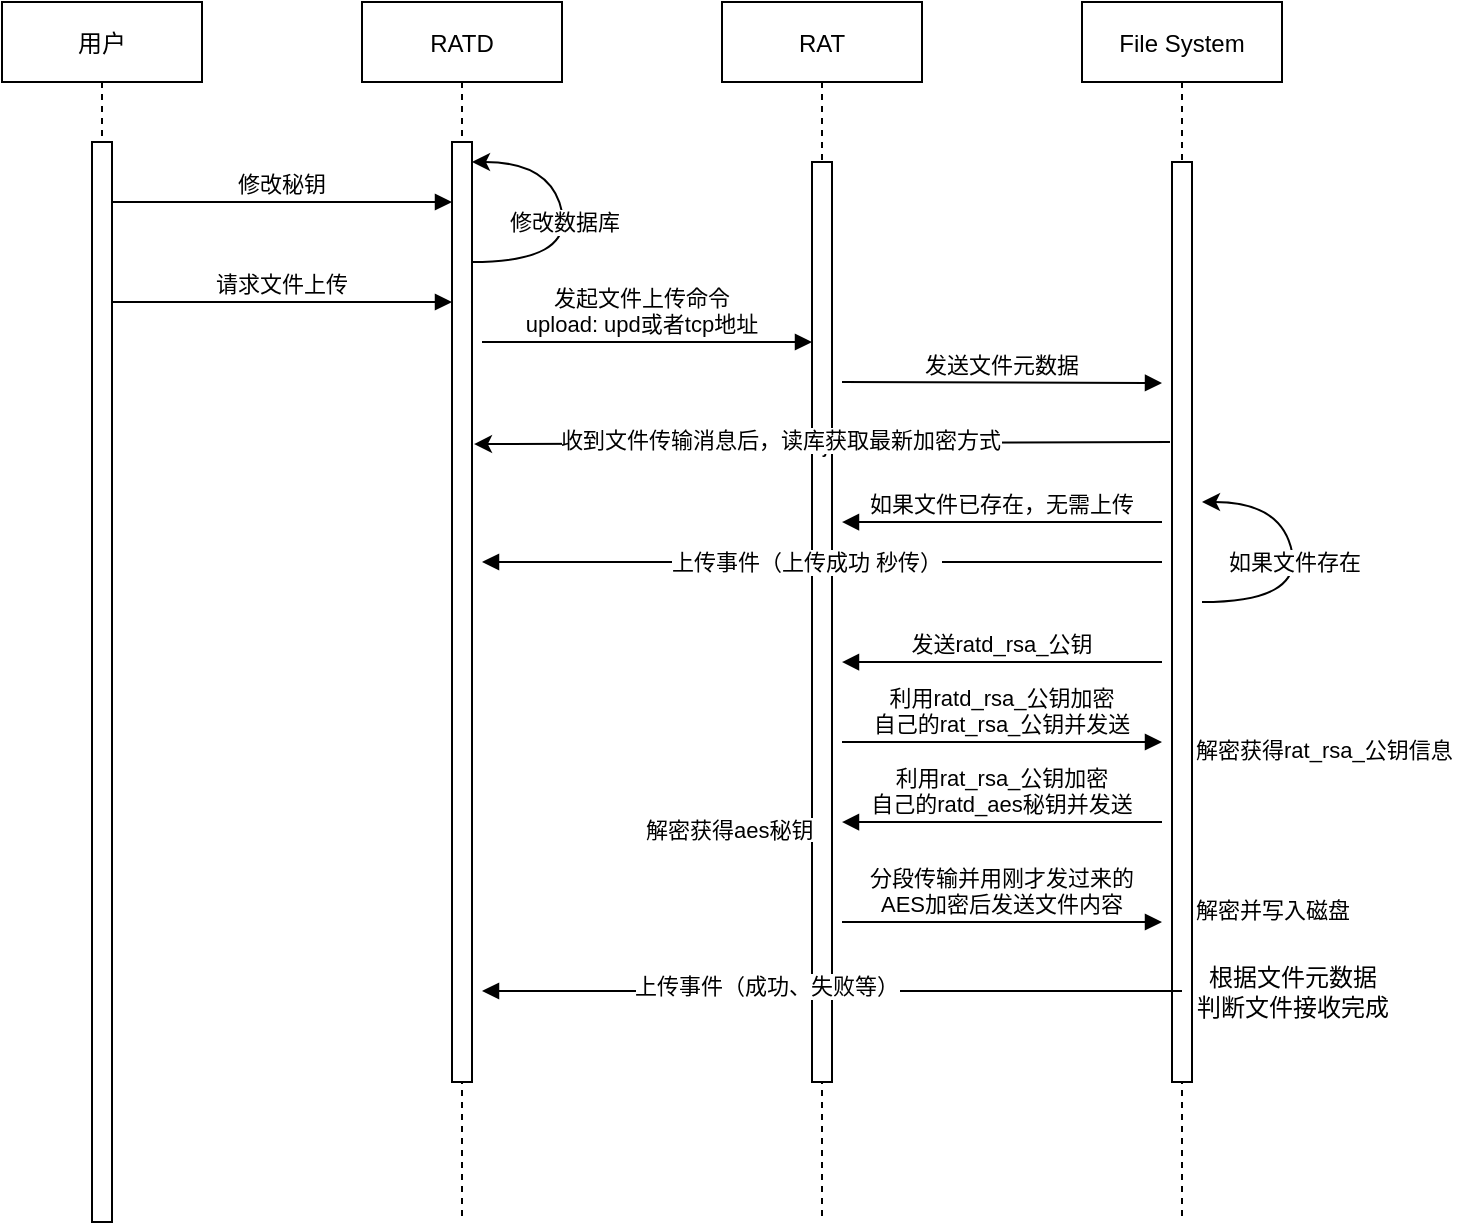<mxfile pages="1">
    <diagram id="kgpKYQtTHZ0yAKxKKP6v" name="Page-1">
        <mxGraphModel dx="898" dy="529" grid="1" gridSize="10" guides="1" tooltips="1" connect="1" arrows="1" fold="1" page="1" pageScale="1" pageWidth="850" pageHeight="1100" background="#ffffff" math="0" shadow="0">
            <root>
                <mxCell id="0"/>
                <mxCell id="1" parent="0"/>
                <mxCell id="ZtbHd8O48yMQmEpK10x9-35" value="RATD" style="shape=umlLifeline;perimeter=lifelinePerimeter;container=1;collapsible=0;recursiveResize=0;rounded=0;shadow=0;strokeWidth=1;" parent="1" vertex="1">
                    <mxGeometry x="280" y="20" width="100" height="610" as="geometry"/>
                </mxCell>
                <mxCell id="ZtbHd8O48yMQmEpK10x9-36" value="" style="points=[];perimeter=orthogonalPerimeter;rounded=0;shadow=0;strokeWidth=1;" parent="ZtbHd8O48yMQmEpK10x9-35" vertex="1">
                    <mxGeometry x="45" y="70" width="10" height="470" as="geometry"/>
                </mxCell>
                <mxCell id="ZtbHd8O48yMQmEpK10x9-40" value="File System" style="shape=umlLifeline;perimeter=lifelinePerimeter;container=1;collapsible=0;recursiveResize=0;rounded=0;shadow=0;strokeWidth=1;" parent="1" vertex="1">
                    <mxGeometry x="640" y="20" width="100" height="610" as="geometry"/>
                </mxCell>
                <mxCell id="ZtbHd8O48yMQmEpK10x9-41" value="" style="points=[];perimeter=orthogonalPerimeter;rounded=0;shadow=0;strokeWidth=1;" parent="ZtbHd8O48yMQmEpK10x9-40" vertex="1">
                    <mxGeometry x="45" y="80" width="10" height="460" as="geometry"/>
                </mxCell>
                <mxCell id="ZtbHd8O48yMQmEpK10x9-43" value="用户" style="shape=umlLifeline;perimeter=lifelinePerimeter;container=1;collapsible=0;recursiveResize=0;rounded=0;shadow=0;strokeWidth=1;" parent="1" vertex="1">
                    <mxGeometry x="100" y="20" width="100" height="610" as="geometry"/>
                </mxCell>
                <mxCell id="ZtbHd8O48yMQmEpK10x9-44" value="" style="points=[];perimeter=orthogonalPerimeter;rounded=0;shadow=0;strokeWidth=1;" parent="ZtbHd8O48yMQmEpK10x9-43" vertex="1">
                    <mxGeometry x="45" y="70" width="10" height="540" as="geometry"/>
                </mxCell>
                <mxCell id="ZtbHd8O48yMQmEpK10x9-45" value="修改秘钥" style="verticalAlign=bottom;endArrow=block;entryX=0;entryY=0;shadow=0;strokeWidth=1;" parent="1" edge="1">
                    <mxGeometry relative="1" as="geometry">
                        <mxPoint x="155" y="120.0" as="sourcePoint"/>
                        <mxPoint x="325" y="120.0" as="targetPoint"/>
                    </mxGeometry>
                </mxCell>
                <mxCell id="ZtbHd8O48yMQmEpK10x9-49" value="修改数据库" style="curved=1;endArrow=classic;html=1;" parent="1" edge="1">
                    <mxGeometry width="50" height="50" relative="1" as="geometry">
                        <mxPoint x="335" y="150" as="sourcePoint"/>
                        <mxPoint x="335" y="100" as="targetPoint"/>
                        <Array as="points">
                            <mxPoint x="385" y="150"/>
                            <mxPoint x="375" y="100"/>
                            <mxPoint x="335" y="100"/>
                        </Array>
                    </mxGeometry>
                </mxCell>
                <mxCell id="-QkcBiI8JvV_LFgTfrD9-2" value="RAT" style="shape=umlLifeline;perimeter=lifelinePerimeter;container=1;collapsible=0;recursiveResize=0;rounded=0;shadow=0;strokeWidth=1;" parent="1" vertex="1">
                    <mxGeometry x="460" y="20" width="100" height="610" as="geometry"/>
                </mxCell>
                <mxCell id="-QkcBiI8JvV_LFgTfrD9-3" value="" style="points=[];perimeter=orthogonalPerimeter;rounded=0;shadow=0;strokeWidth=1;" parent="-QkcBiI8JvV_LFgTfrD9-2" vertex="1">
                    <mxGeometry x="45" y="80" width="10" height="460" as="geometry"/>
                </mxCell>
                <mxCell id="-QkcBiI8JvV_LFgTfrD9-9" value="请求文件上传" style="verticalAlign=bottom;endArrow=block;entryX=0;entryY=0;shadow=0;strokeWidth=1;" parent="1" edge="1">
                    <mxGeometry relative="1" as="geometry">
                        <mxPoint x="155" y="170.0" as="sourcePoint"/>
                        <mxPoint x="325" y="170.0" as="targetPoint"/>
                    </mxGeometry>
                </mxCell>
                <mxCell id="-QkcBiI8JvV_LFgTfrD9-11" value="发起文件上传命令&#10;upload: upd或者tcp地址" style="verticalAlign=bottom;endArrow=block;shadow=0;strokeWidth=1;" parent="1" edge="1">
                    <mxGeometry x="-0.03" relative="1" as="geometry">
                        <mxPoint x="340" y="190" as="sourcePoint"/>
                        <mxPoint x="505" y="190" as="targetPoint"/>
                        <Array as="points">
                            <mxPoint x="410" y="190"/>
                        </Array>
                        <mxPoint as="offset"/>
                    </mxGeometry>
                </mxCell>
                <mxCell id="-QkcBiI8JvV_LFgTfrD9-13" value="发送文件元数据" style="verticalAlign=bottom;endArrow=block;shadow=0;strokeWidth=1;" parent="1" edge="1">
                    <mxGeometry relative="1" as="geometry">
                        <mxPoint x="520" y="210.0" as="sourcePoint"/>
                        <mxPoint x="680" y="210.5" as="targetPoint"/>
                    </mxGeometry>
                </mxCell>
                <mxCell id="-QkcBiI8JvV_LFgTfrD9-14" value="如果文件存在" style="curved=1;endArrow=classic;html=1;" parent="1" edge="1">
                    <mxGeometry width="50" height="50" relative="1" as="geometry">
                        <mxPoint x="700" y="320" as="sourcePoint"/>
                        <mxPoint x="700" y="270" as="targetPoint"/>
                        <Array as="points">
                            <mxPoint x="750" y="320"/>
                            <mxPoint x="740" y="270"/>
                            <mxPoint x="700" y="270"/>
                        </Array>
                    </mxGeometry>
                </mxCell>
                <mxCell id="-QkcBiI8JvV_LFgTfrD9-15" value="如果文件已存在，无需上传" style="verticalAlign=bottom;endArrow=block;entryX=1;entryY=0.474;shadow=0;strokeWidth=1;entryDx=0;entryDy=0;entryPerimeter=0;" parent="1" edge="1">
                    <mxGeometry relative="1" as="geometry">
                        <mxPoint x="680" y="280" as="sourcePoint"/>
                        <mxPoint x="520" y="280.06" as="targetPoint"/>
                        <Array as="points">
                            <mxPoint x="610" y="280"/>
                        </Array>
                    </mxGeometry>
                </mxCell>
                <mxCell id="-QkcBiI8JvV_LFgTfrD9-16" value="分段传输并用刚才发过来的&#10;AES加密后发送文件内容" style="verticalAlign=bottom;endArrow=block;entryX=0;entryY=0;shadow=0;strokeWidth=1;" parent="1" edge="1">
                    <mxGeometry relative="1" as="geometry">
                        <mxPoint x="520" y="480" as="sourcePoint"/>
                        <mxPoint x="680" y="480.0" as="targetPoint"/>
                    </mxGeometry>
                </mxCell>
                <mxCell id="-QkcBiI8JvV_LFgTfrD9-18" value="根据文件元数据&lt;br&gt;判断文件接收完成" style="text;html=1;align=center;verticalAlign=middle;resizable=0;points=[];autosize=1;strokeColor=none;" parent="1" vertex="1">
                    <mxGeometry x="690" y="500" width="110" height="30" as="geometry"/>
                </mxCell>
                <mxCell id="-QkcBiI8JvV_LFgTfrD9-19" value="" style="verticalAlign=bottom;endArrow=block;shadow=0;strokeWidth=1;" parent="1" edge="1">
                    <mxGeometry relative="1" as="geometry">
                        <mxPoint x="690" y="514.5" as="sourcePoint"/>
                        <mxPoint x="340" y="514.5" as="targetPoint"/>
                        <Array as="points">
                            <mxPoint x="610" y="514.5"/>
                        </Array>
                    </mxGeometry>
                </mxCell>
                <mxCell id="-QkcBiI8JvV_LFgTfrD9-31" value="上传事件（成功、失败等）" style="edgeLabel;html=1;align=center;verticalAlign=middle;resizable=0;points=[];" parent="-QkcBiI8JvV_LFgTfrD9-19" vertex="1" connectable="0">
                    <mxGeometry x="0.189" y="-3" relative="1" as="geometry">
                        <mxPoint as="offset"/>
                    </mxGeometry>
                </mxCell>
                <mxCell id="-QkcBiI8JvV_LFgTfrD9-21" value="lj" style="endArrow=classic;html=1;exitX=-0.2;exitY=0.153;exitDx=0;exitDy=0;exitPerimeter=0;entryX=1;entryY=0.173;entryDx=0;entryDy=0;entryPerimeter=0;" parent="1" edge="1">
                    <mxGeometry width="50" height="50" relative="1" as="geometry">
                        <mxPoint x="684" y="240" as="sourcePoint"/>
                        <mxPoint x="336" y="241.06" as="targetPoint"/>
                    </mxGeometry>
                </mxCell>
                <mxCell id="-QkcBiI8JvV_LFgTfrD9-22" value="收到文件传输消息后，读库获取最新加密方式" style="edgeLabel;html=1;align=center;verticalAlign=middle;resizable=0;points=[];" parent="-QkcBiI8JvV_LFgTfrD9-21" vertex="1" connectable="0">
                    <mxGeometry x="0.122" y="-2" relative="1" as="geometry">
                        <mxPoint as="offset"/>
                    </mxGeometry>
                </mxCell>
                <mxCell id="-QkcBiI8JvV_LFgTfrD9-24" value="" style="verticalAlign=bottom;endArrow=block;shadow=0;strokeWidth=1;" parent="1" edge="1">
                    <mxGeometry relative="1" as="geometry">
                        <mxPoint x="680" y="300" as="sourcePoint"/>
                        <mxPoint x="340" y="300" as="targetPoint"/>
                        <Array as="points">
                            <mxPoint x="600" y="300"/>
                        </Array>
                    </mxGeometry>
                </mxCell>
                <mxCell id="-QkcBiI8JvV_LFgTfrD9-28" value="上传事件（上传成功 秒传）" style="edgeLabel;html=1;align=center;verticalAlign=middle;resizable=0;points=[];" parent="-QkcBiI8JvV_LFgTfrD9-24" vertex="1" connectable="0">
                    <mxGeometry x="0.046" relative="1" as="geometry">
                        <mxPoint as="offset"/>
                    </mxGeometry>
                </mxCell>
                <mxCell id="-QkcBiI8JvV_LFgTfrD9-32" value="发送ratd_rsa_公钥" style="verticalAlign=bottom;endArrow=block;entryX=1;entryY=0.474;shadow=0;strokeWidth=1;entryDx=0;entryDy=0;entryPerimeter=0;" parent="1" edge="1">
                    <mxGeometry relative="1" as="geometry">
                        <mxPoint x="680" y="350" as="sourcePoint"/>
                        <mxPoint x="520" y="350.06" as="targetPoint"/>
                        <Array as="points"/>
                    </mxGeometry>
                </mxCell>
                <mxCell id="6" value="&lt;span style=&quot;color: rgb(0 , 0 , 0) ; font-family: &amp;#34;helvetica&amp;#34; ; font-size: 11px ; font-style: normal ; font-weight: 400 ; letter-spacing: normal ; text-align: center ; text-indent: 0px ; text-transform: none ; word-spacing: 0px ; background-color: rgb(255 , 255 , 255) ; display: inline ; float: none&quot;&gt;解密获得rat_rsa_公钥信息&lt;/span&gt;" style="text;whiteSpace=wrap;html=1;" parent="1" vertex="1">
                    <mxGeometry x="695" y="380" width="135" height="30" as="geometry"/>
                </mxCell>
                <mxCell id="7" value="利用ratd_rsa_公钥加密&#10;自己的rat_rsa_公钥并发送" style="verticalAlign=bottom;endArrow=block;entryX=0;entryY=0;shadow=0;strokeWidth=1;" edge="1" parent="1">
                    <mxGeometry relative="1" as="geometry">
                        <mxPoint x="520" y="390" as="sourcePoint"/>
                        <mxPoint x="680" y="390.0" as="targetPoint"/>
                    </mxGeometry>
                </mxCell>
                <mxCell id="9" value="利用rat_rsa_公钥加密&#10;自己的ratd_aes秘钥并发送" style="verticalAlign=bottom;endArrow=block;entryX=1;entryY=0.474;shadow=0;strokeWidth=1;entryDx=0;entryDy=0;entryPerimeter=0;" edge="1" parent="1">
                    <mxGeometry relative="1" as="geometry">
                        <mxPoint x="680" y="430" as="sourcePoint"/>
                        <mxPoint x="520" y="430.06" as="targetPoint"/>
                        <Array as="points"/>
                    </mxGeometry>
                </mxCell>
                <mxCell id="10" value="&lt;span style=&quot;color: rgb(0 , 0 , 0) ; font-family: &amp;#34;helvetica&amp;#34; ; font-size: 11px ; font-style: normal ; font-weight: 400 ; letter-spacing: normal ; text-align: center ; text-indent: 0px ; text-transform: none ; word-spacing: 0px ; background-color: rgb(255 , 255 , 255) ; display: inline ; float: none&quot;&gt;解密获得aes秘钥&lt;/span&gt;" style="text;whiteSpace=wrap;html=1;" vertex="1" parent="1">
                    <mxGeometry x="420" y="420" width="135" height="30" as="geometry"/>
                </mxCell>
                <mxCell id="11" value="&lt;span style=&quot;color: rgb(0 , 0 , 0) ; font-family: &amp;#34;helvetica&amp;#34; ; font-size: 11px ; font-style: normal ; font-weight: 400 ; letter-spacing: normal ; text-align: center ; text-indent: 0px ; text-transform: none ; word-spacing: 0px ; background-color: rgb(255 , 255 , 255) ; display: inline ; float: none&quot;&gt;解密并写入磁盘&lt;/span&gt;" style="text;whiteSpace=wrap;html=1;" vertex="1" parent="1">
                    <mxGeometry x="695" y="460" width="135" height="30" as="geometry"/>
                </mxCell>
            </root>
        </mxGraphModel>
    </diagram>
</mxfile>